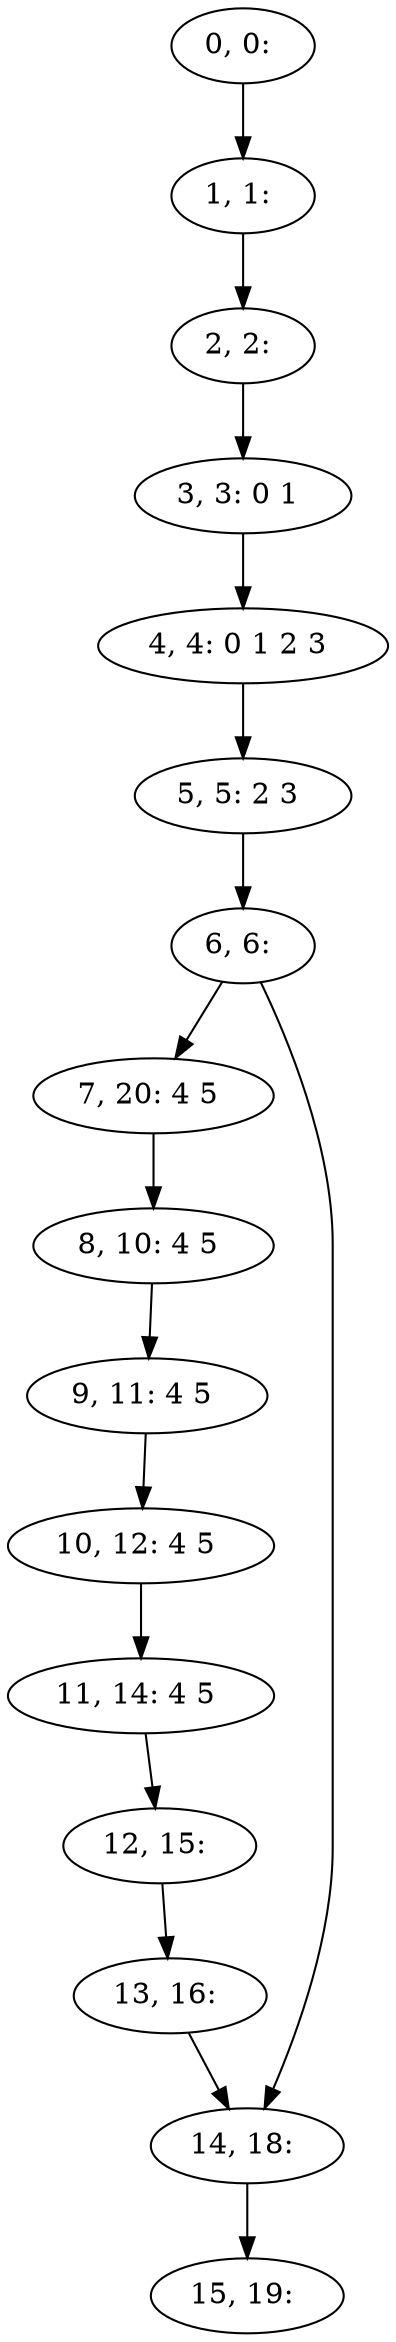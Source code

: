 digraph G {
0[label="0, 0: "];
1[label="1, 1: "];
2[label="2, 2: "];
3[label="3, 3: 0 1 "];
4[label="4, 4: 0 1 2 3 "];
5[label="5, 5: 2 3 "];
6[label="6, 6: "];
7[label="7, 20: 4 5 "];
8[label="8, 10: 4 5 "];
9[label="9, 11: 4 5 "];
10[label="10, 12: 4 5 "];
11[label="11, 14: 4 5 "];
12[label="12, 15: "];
13[label="13, 16: "];
14[label="14, 18: "];
15[label="15, 19: "];
0->1 ;
1->2 ;
2->3 ;
3->4 ;
4->5 ;
5->6 ;
6->7 ;
6->14 ;
7->8 ;
8->9 ;
9->10 ;
10->11 ;
11->12 ;
12->13 ;
13->14 ;
14->15 ;
}
